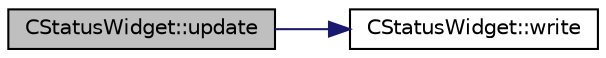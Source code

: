digraph "CStatusWidget::update"
{
 // INTERACTIVE_SVG=YES
  edge [fontname="Helvetica",fontsize="10",labelfontname="Helvetica",labelfontsize="10"];
  node [fontname="Helvetica",fontsize="10",shape=record];
  rankdir="LR";
  Node1 [label="CStatusWidget::update",height=0.2,width=0.4,color="black", fillcolor="grey75", style="filled", fontcolor="black"];
  Node1 -> Node2 [color="midnightblue",fontsize="10",style="solid",fontname="Helvetica"];
  Node2 [label="CStatusWidget::write",height=0.2,width=0.4,color="black", fillcolor="white", style="filled",URL="$d6/db0/class_c_status_widget.html#ac0f61acacac61f9120201a18ea658840"];
}
